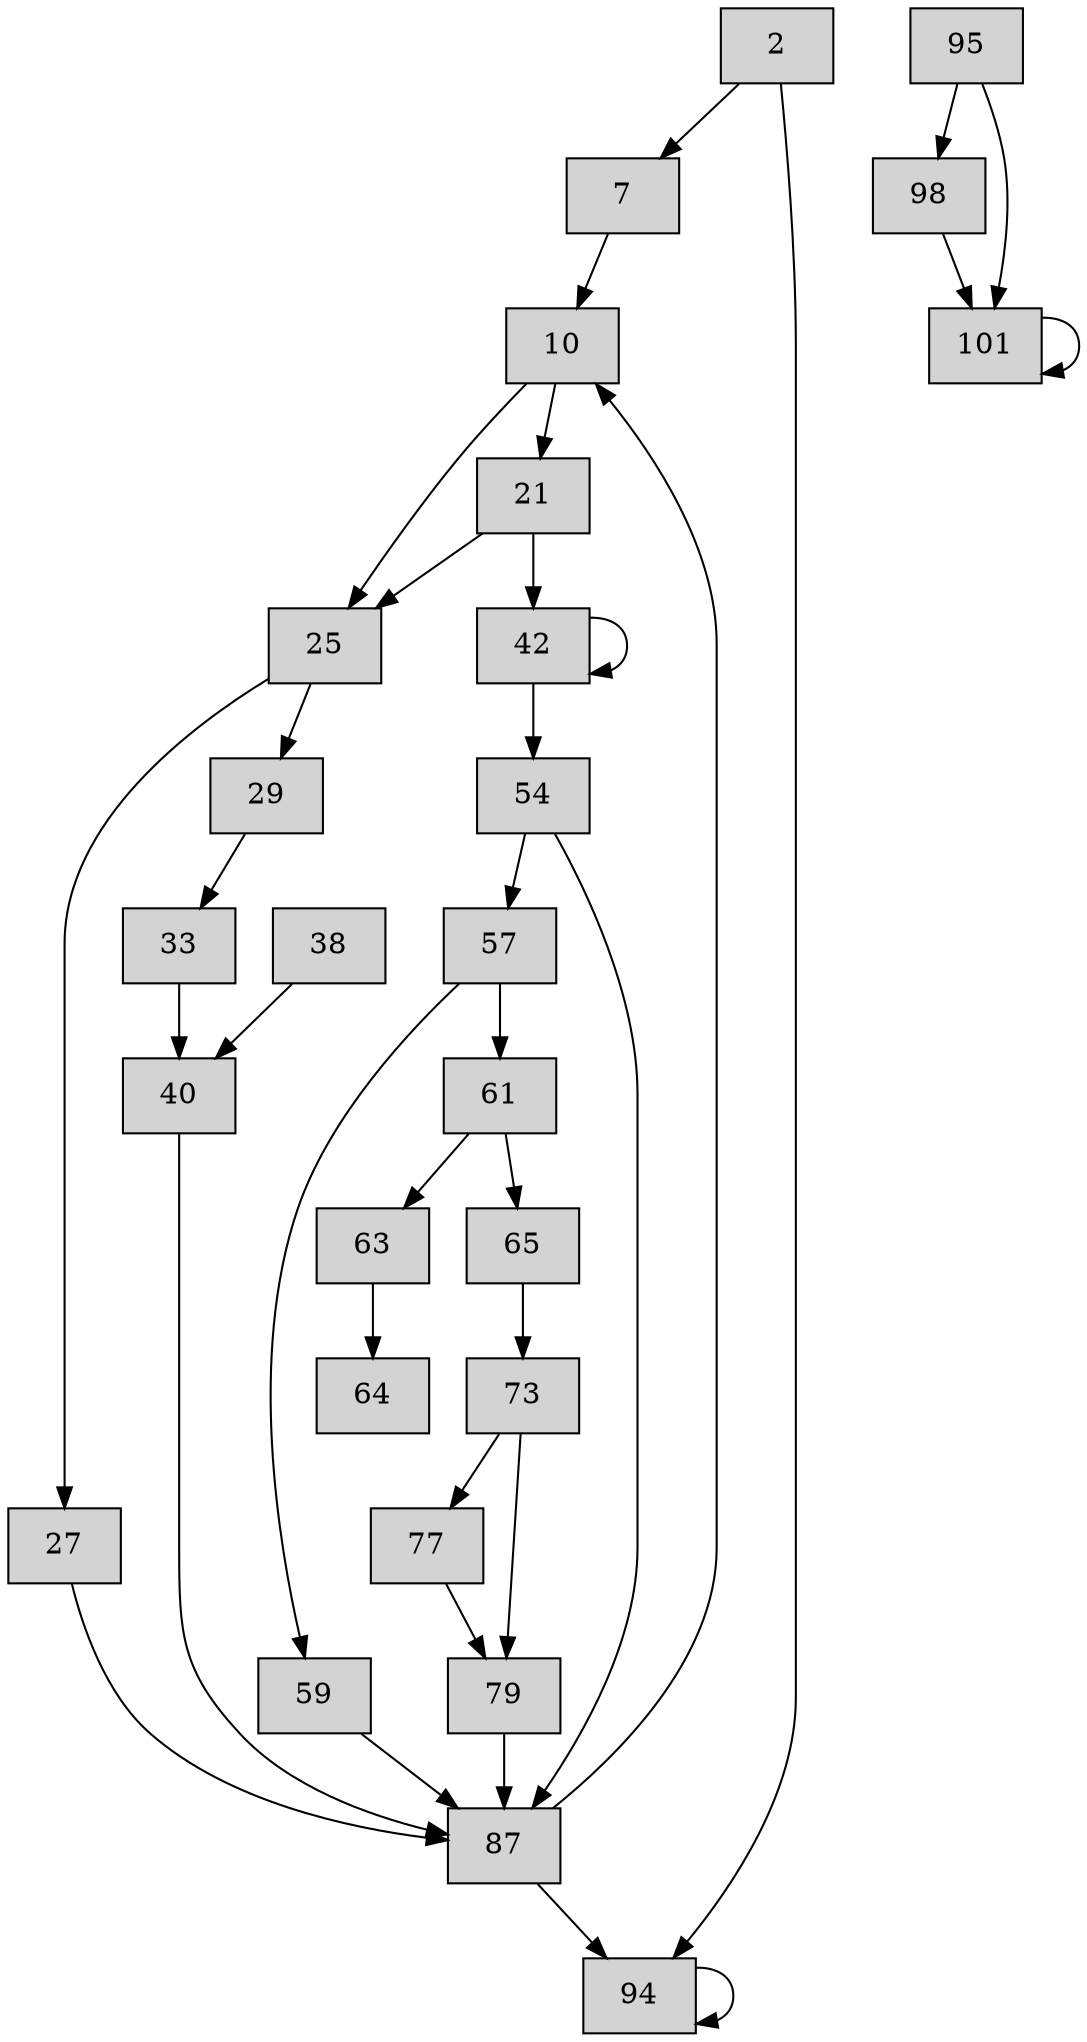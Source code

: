 digraph cfg {
    node[shape=box, style=filled, label=""];

    2[label="2"];
    7[label="7"];
    10[label="10"];
    21[label="21"];
    25[label="25"];
    27[label="27"];
    29[label="29"];
    33[label="33"];
    38[label="38"];
    40[label="40"];
    42[label="42"];
    54[label="54"];
    57[label="57"];
    59[label="59"];
    61[label="61"];
    63[label="63"];
    64[label="64"];
    65[label="65"];
    73[label="73"];
    77[label="77"];
    79[label="79"];
    87[label="87"];
    94[label="94"];
    95[label="95"];
    98[label="98"];
    101[label="101"];

    2 -> 7;
    2 -> 94;
    7 -> 10;
    10 -> 25;
    10 -> 21;
    21 -> 25;
    21 -> 42;
    25 -> 27;
    25 -> 29;
    27 -> 87;
    29 -> 33;
    33 -> 40;
    38 -> 40;
    40 -> 87;
    42 -> 54;
    42 -> 42;
    54 -> 57;
    54 -> 87;
    57 -> 59;
    57 -> 61;
    59 -> 87;
    61 -> 63;
    61 -> 65;
    63 -> 64;
    65 -> 73;
    73 -> 77;
    73 -> 79;
    77 -> 79;
    79 -> 87;
    87 -> 94;
    87 -> 10;
    94 -> 94;
    95 -> 98;
    95 -> 101;
    98 -> 101;
    101 -> 101;
}